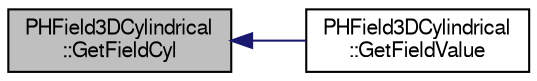 digraph "PHField3DCylindrical::GetFieldCyl"
{
  bgcolor="transparent";
  edge [fontname="FreeSans",fontsize="10",labelfontname="FreeSans",labelfontsize="10"];
  node [fontname="FreeSans",fontsize="10",shape=record];
  rankdir="LR";
  Node1 [label="PHField3DCylindrical\l::GetFieldCyl",height=0.2,width=0.4,color="black", fillcolor="grey75", style="filled" fontcolor="black"];
  Node1 -> Node2 [dir="back",color="midnightblue",fontsize="10",style="solid",fontname="FreeSans"];
  Node2 [label="PHField3DCylindrical\l::GetFieldValue",height=0.2,width=0.4,color="black",URL="$d5/dc1/classPHField3DCylindrical.html#a197fbbe9032221d9cb559f2b7a31145c"];
}
